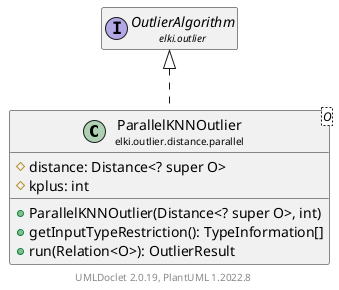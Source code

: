@startuml
    remove .*\.(Instance|Par|Parameterizer|Factory)$
    set namespaceSeparator none
    hide empty fields
    hide empty methods

    class "<size:14>ParallelKNNOutlier\n<size:10>elki.outlier.distance.parallel" as elki.outlier.distance.parallel.ParallelKNNOutlier<O> [[ParallelKNNOutlier.html]] {
        #distance: Distance<? super O>
        #kplus: int
        +ParallelKNNOutlier(Distance<? super O>, int)
        +getInputTypeRestriction(): TypeInformation[]
        +run(Relation<O>): OutlierResult
    }

    interface "<size:14>OutlierAlgorithm\n<size:10>elki.outlier" as elki.outlier.OutlierAlgorithm [[../../OutlierAlgorithm.html]]
    class "<size:14>ParallelKNNOutlier.Par\n<size:10>elki.outlier.distance.parallel" as elki.outlier.distance.parallel.ParallelKNNOutlier.Par<O>

    elki.outlier.OutlierAlgorithm <|.. elki.outlier.distance.parallel.ParallelKNNOutlier
    elki.outlier.distance.parallel.ParallelKNNOutlier +-- elki.outlier.distance.parallel.ParallelKNNOutlier.Par

    center footer UMLDoclet 2.0.19, PlantUML 1.2022.8
@enduml
